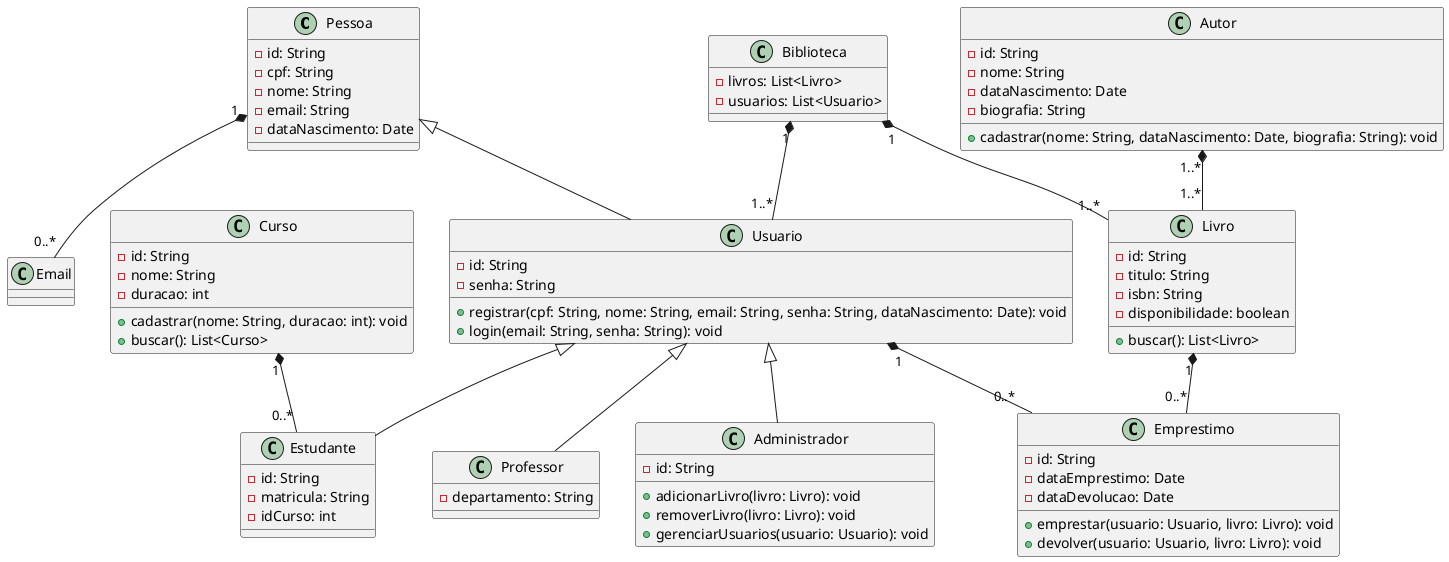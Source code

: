 @startuml Biblioteca

class Pessoa {
  - id: String
  - cpf: String
  - nome: String
  - email: String
  - dataNascimento: Date
}

class Usuario extends Pessoa {
  - id: String
  - senha: String
  + registrar(cpf: String, nome: String, email: String, senha: String, dataNascimento: Date): void
  + login(email: String, senha: String): void
}

class Curso {
  - id: String
  - nome: String
  - duracao: int
  + cadastrar(nome: String, duracao: int): void
  + buscar(): List<Curso>
}

class Estudante extends Usuario {
  - id: String
  - matricula: String
  - idCurso: int
}

class Professor extends Usuario {
  - departamento: String
}

class Autor {
  - id: String
  - nome: String
  - dataNascimento: Date
  - biografia: String
  + cadastrar(nome: String, dataNascimento: Date, biografia: String): void
}

class Livro {
  - id: String
  - titulo: String
  - isbn: String
  - disponibilidade: boolean
  + buscar(): List<Livro>
}

class Emprestimo {
  - id: String
  - dataEmprestimo: Date
  - dataDevolucao: Date
  + emprestar(usuario: Usuario, livro: Livro): void
  + devolver(usuario: Usuario, livro: Livro): void
}

class Administrador extends Usuario {
  - id: String
  + adicionarLivro(livro: Livro): void
  + removerLivro(livro: Livro): void
  + gerenciarUsuarios(usuario: Usuario): void
}

class Biblioteca {
  - livros: List<Livro>
  - usuarios: List<Usuario>
}

Pessoa "1" *-- "0..*" Email

Livro "1" *-- "0..*" Emprestimo
Usuario "1" *-- "0..*" Emprestimo

Biblioteca "1" *-- "1..*" Livro
Biblioteca "1" *-- "1..*" Usuario

Curso "1" *-- "0..*" Estudante

Autor "1..*" *-- "1..*" Livro

@enduml
